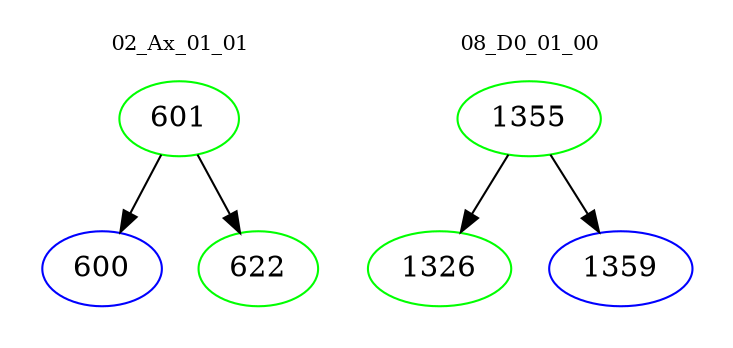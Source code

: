 digraph{
subgraph cluster_0 {
color = white
label = "02_Ax_01_01";
fontsize=10;
T0_601 [label="601", color="green"]
T0_601 -> T0_600 [color="black"]
T0_600 [label="600", color="blue"]
T0_601 -> T0_622 [color="black"]
T0_622 [label="622", color="green"]
}
subgraph cluster_1 {
color = white
label = "08_D0_01_00";
fontsize=10;
T1_1355 [label="1355", color="green"]
T1_1355 -> T1_1326 [color="black"]
T1_1326 [label="1326", color="green"]
T1_1355 -> T1_1359 [color="black"]
T1_1359 [label="1359", color="blue"]
}
}
